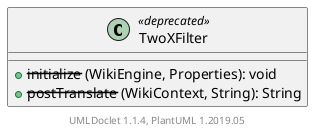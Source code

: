 @startuml

    class TwoXFilter <<deprecated>> [[TwoXFilter.html]] {
        + --initialize-- (WikiEngine, Properties): void
        + --postTranslate-- (WikiContext, String): String
    }


    center footer UMLDoclet 1.1.4, PlantUML 1.2019.05
@enduml
